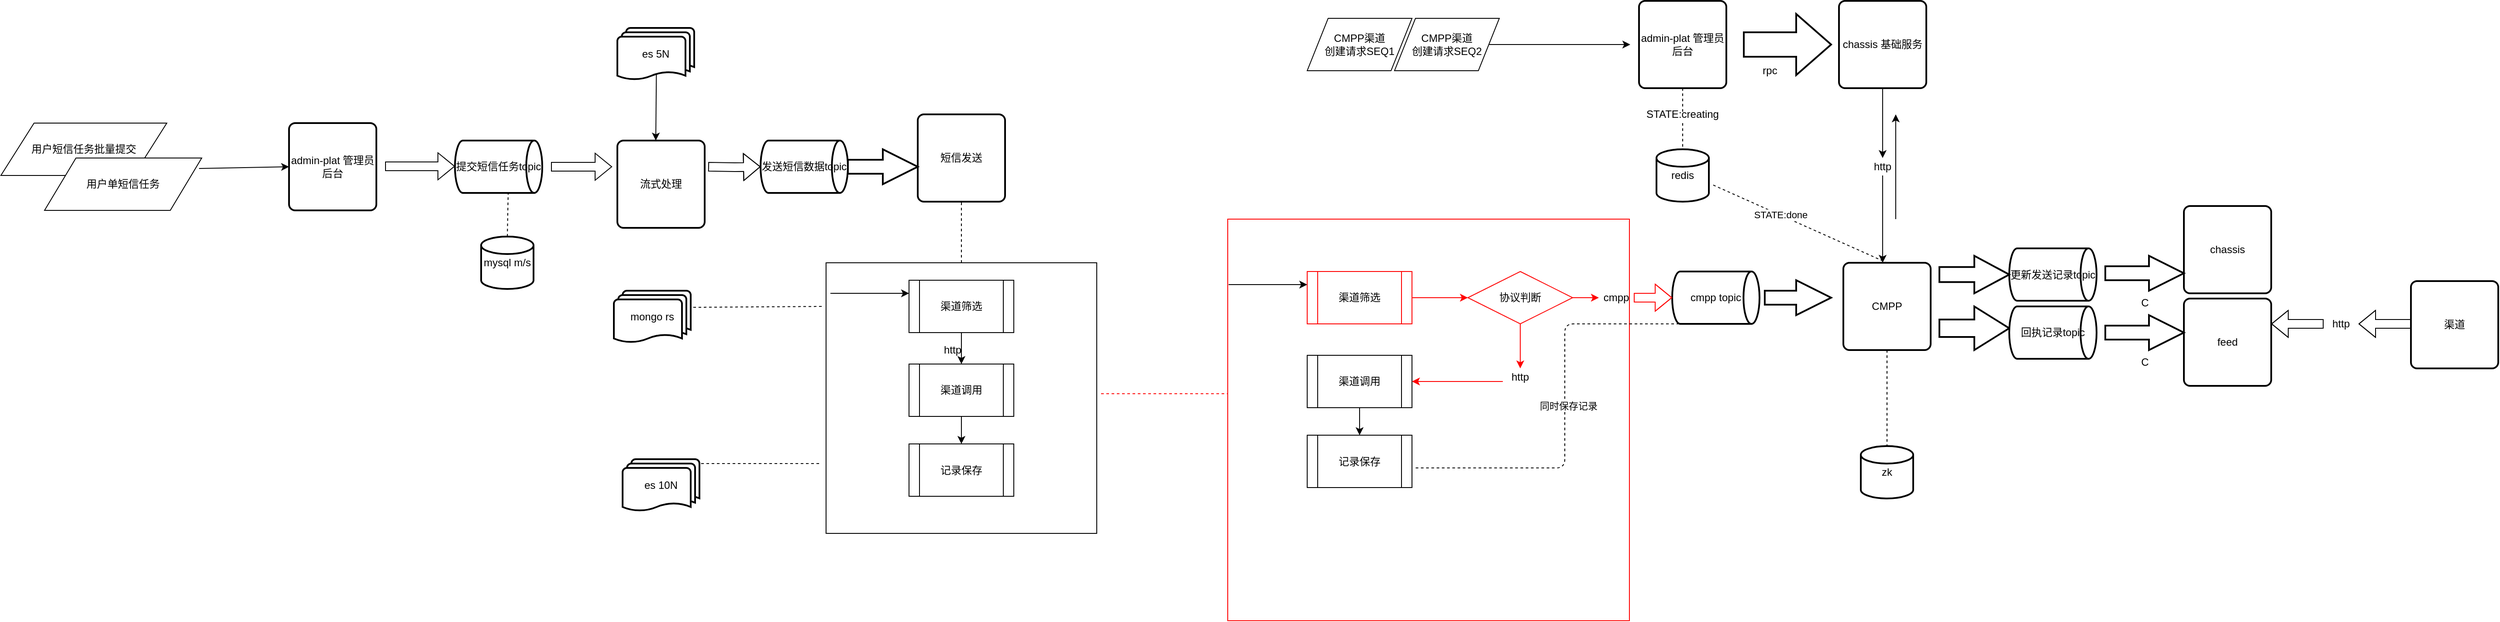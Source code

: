 <mxfile version="13.1.1" type="github">
  <diagram id="C5RBs43oDa-KdzZeNtuy" name="Page-1">
    <mxGraphModel dx="2249" dy="713" grid="1" gridSize="10" guides="1" tooltips="1" connect="1" arrows="1" fold="1" page="1" pageScale="1" pageWidth="827" pageHeight="1169" math="0" shadow="0">
      <root>
        <mxCell id="WIyWlLk6GJQsqaUBKTNV-0" />
        <mxCell id="WIyWlLk6GJQsqaUBKTNV-1" parent="WIyWlLk6GJQsqaUBKTNV-0" />
        <mxCell id="lUR4yZglo8CspkgjD0Uk-7" value="用户短信任务批量提交" style="shape=parallelogram;perimeter=parallelogramPerimeter;whiteSpace=wrap;html=1;" parent="WIyWlLk6GJQsqaUBKTNV-1" vertex="1">
          <mxGeometry x="-470" y="200" width="190" height="60" as="geometry" />
        </mxCell>
        <mxCell id="lUR4yZglo8CspkgjD0Uk-5" value="" style="edgeStyle=orthogonalEdgeStyle;shape=flexArrow;rounded=0;orthogonalLoop=1;jettySize=auto;html=1;entryX=0;entryY=0.5;entryDx=0;entryDy=0;entryPerimeter=0;" parent="WIyWlLk6GJQsqaUBKTNV-1" target="lUR4yZglo8CspkgjD0Uk-69" edge="1">
          <mxGeometry relative="1" as="geometry">
            <mxPoint x="340" y="250" as="sourcePoint" />
            <mxPoint x="414" y="250" as="targetPoint" />
          </mxGeometry>
        </mxCell>
        <mxCell id="lUR4yZglo8CspkgjD0Uk-3" value="" style="edgeStyle=orthogonalEdgeStyle;shape=flexArrow;rounded=0;orthogonalLoop=1;jettySize=auto;html=1;" parent="WIyWlLk6GJQsqaUBKTNV-1" edge="1">
          <mxGeometry relative="1" as="geometry">
            <mxPoint x="50" y="249.5" as="targetPoint" />
            <mxPoint x="-30" y="249.5" as="sourcePoint" />
          </mxGeometry>
        </mxCell>
        <mxCell id="lUR4yZglo8CspkgjD0Uk-2" value="用户单短信任务" style="shape=parallelogram;perimeter=parallelogramPerimeter;whiteSpace=wrap;html=1;" parent="WIyWlLk6GJQsqaUBKTNV-1" vertex="1">
          <mxGeometry x="-420" y="240" width="180" height="60" as="geometry" />
        </mxCell>
        <mxCell id="lUR4yZglo8CspkgjD0Uk-6" value="" style="edgeStyle=orthogonalEdgeStyle;shape=flexArrow;rounded=0;orthogonalLoop=1;jettySize=auto;html=1;" parent="WIyWlLk6GJQsqaUBKTNV-1" edge="1">
          <mxGeometry relative="1" as="geometry">
            <mxPoint x="160" y="250" as="sourcePoint" />
            <mxPoint x="230" y="250" as="targetPoint" />
          </mxGeometry>
        </mxCell>
        <mxCell id="lUR4yZglo8CspkgjD0Uk-11" value="" style="whiteSpace=wrap;html=1;aspect=fixed;" parent="WIyWlLk6GJQsqaUBKTNV-1" vertex="1">
          <mxGeometry x="475" y="360" width="310" height="310" as="geometry" />
        </mxCell>
        <mxCell id="lUR4yZglo8CspkgjD0Uk-12" value="" style="endArrow=none;dashed=1;html=1;entryX=0.5;entryY=1;entryDx=0;entryDy=0;" parent="WIyWlLk6GJQsqaUBKTNV-1" source="lUR4yZglo8CspkgjD0Uk-11" target="lUR4yZglo8CspkgjD0Uk-73" edge="1">
          <mxGeometry width="50" height="50" relative="1" as="geometry">
            <mxPoint x="390" y="410" as="sourcePoint" />
            <mxPoint x="600" y="280" as="targetPoint" />
          </mxGeometry>
        </mxCell>
        <mxCell id="lUR4yZglo8CspkgjD0Uk-17" value="渠道调用" style="shape=process;whiteSpace=wrap;html=1;backgroundOutline=1;" parent="WIyWlLk6GJQsqaUBKTNV-1" vertex="1">
          <mxGeometry x="570" y="476" width="120" height="60" as="geometry" />
        </mxCell>
        <mxCell id="lUR4yZglo8CspkgjD0Uk-18" value="记录保存" style="shape=process;whiteSpace=wrap;html=1;backgroundOutline=1;" parent="WIyWlLk6GJQsqaUBKTNV-1" vertex="1">
          <mxGeometry x="570" y="567.5" width="120" height="60" as="geometry" />
        </mxCell>
        <mxCell id="lUR4yZglo8CspkgjD0Uk-19" value="渠道筛选" style="shape=process;whiteSpace=wrap;html=1;backgroundOutline=1;" parent="WIyWlLk6GJQsqaUBKTNV-1" vertex="1">
          <mxGeometry x="570" y="380" width="120" height="60" as="geometry" />
        </mxCell>
        <mxCell id="lUR4yZglo8CspkgjD0Uk-20" value="" style="endArrow=none;dashed=1;html=1;" parent="WIyWlLk6GJQsqaUBKTNV-1" edge="1">
          <mxGeometry width="50" height="50" relative="1" as="geometry">
            <mxPoint x="332" y="590" as="sourcePoint" />
            <mxPoint x="470" y="590" as="targetPoint" />
          </mxGeometry>
        </mxCell>
        <mxCell id="lUR4yZglo8CspkgjD0Uk-22" value="" style="endArrow=none;dashed=1;html=1;exitX=1.034;exitY=0.317;exitDx=0;exitDy=0;exitPerimeter=0;" parent="WIyWlLk6GJQsqaUBKTNV-1" source="lUR4yZglo8CspkgjD0Uk-66" edge="1">
          <mxGeometry width="50" height="50" relative="1" as="geometry">
            <mxPoint x="330" y="410" as="sourcePoint" />
            <mxPoint x="472" y="410" as="targetPoint" />
          </mxGeometry>
        </mxCell>
        <mxCell id="lUR4yZglo8CspkgjD0Uk-36" value="" style="endArrow=none;dashed=1;html=1;entryX=1;entryY=0.613;entryDx=0;entryDy=0;exitX=0.5;exitY=0;exitDx=0;exitDy=0;entryPerimeter=0;" parent="WIyWlLk6GJQsqaUBKTNV-1" edge="1">
          <mxGeometry width="50" height="50" relative="1" as="geometry">
            <mxPoint x="110" y="330" as="sourcePoint" />
            <mxPoint x="110.96" y="280" as="targetPoint" />
          </mxGeometry>
        </mxCell>
        <mxCell id="lUR4yZglo8CspkgjD0Uk-37" value="" style="endArrow=classic;html=1;entryX=0.5;entryY=0;entryDx=0;entryDy=0;exitX=0.508;exitY=0.888;exitDx=0;exitDy=0;exitPerimeter=0;" parent="WIyWlLk6GJQsqaUBKTNV-1" edge="1">
          <mxGeometry width="50" height="50" relative="1" as="geometry">
            <mxPoint x="280.96" y="111.04" as="sourcePoint" />
            <mxPoint x="280" y="220" as="targetPoint" />
          </mxGeometry>
        </mxCell>
        <mxCell id="lUR4yZglo8CspkgjD0Uk-38" value="" style="endArrow=classic;html=1;exitX=0.5;exitY=1;exitDx=0;exitDy=0;entryX=0.5;entryY=0;entryDx=0;entryDy=0;" parent="WIyWlLk6GJQsqaUBKTNV-1" source="lUR4yZglo8CspkgjD0Uk-19" target="lUR4yZglo8CspkgjD0Uk-17" edge="1">
          <mxGeometry width="50" height="50" relative="1" as="geometry">
            <mxPoint x="420" y="520" as="sourcePoint" />
            <mxPoint x="470" y="470" as="targetPoint" />
          </mxGeometry>
        </mxCell>
        <mxCell id="lUR4yZglo8CspkgjD0Uk-39" value="" style="endArrow=classic;html=1;exitX=0.5;exitY=1;exitDx=0;exitDy=0;entryX=0.5;entryY=0;entryDx=0;entryDy=0;" parent="WIyWlLk6GJQsqaUBKTNV-1" source="lUR4yZglo8CspkgjD0Uk-17" target="lUR4yZglo8CspkgjD0Uk-18" edge="1">
          <mxGeometry width="50" height="50" relative="1" as="geometry">
            <mxPoint x="640" y="450" as="sourcePoint" />
            <mxPoint x="640" y="480" as="targetPoint" />
          </mxGeometry>
        </mxCell>
        <mxCell id="lUR4yZglo8CspkgjD0Uk-40" value="" style="endArrow=classic;html=1;entryX=0;entryY=0.25;entryDx=0;entryDy=0;" parent="WIyWlLk6GJQsqaUBKTNV-1" target="lUR4yZglo8CspkgjD0Uk-19" edge="1">
          <mxGeometry width="50" height="50" relative="1" as="geometry">
            <mxPoint x="480" y="395" as="sourcePoint" />
            <mxPoint x="470" y="470" as="targetPoint" />
          </mxGeometry>
        </mxCell>
        <mxCell id="lUR4yZglo8CspkgjD0Uk-43" value="http" style="text;html=1;strokeColor=none;fillColor=none;align=center;verticalAlign=middle;whiteSpace=wrap;rounded=0;" parent="WIyWlLk6GJQsqaUBKTNV-1" vertex="1">
          <mxGeometry x="600" y="450" width="40" height="20" as="geometry" />
        </mxCell>
        <mxCell id="lUR4yZglo8CspkgjD0Uk-46" value="" style="endArrow=none;dashed=1;html=1;strokeColor=#FF0000;" parent="WIyWlLk6GJQsqaUBKTNV-1" edge="1">
          <mxGeometry width="50" height="50" relative="1" as="geometry">
            <mxPoint x="790" y="510" as="sourcePoint" />
            <mxPoint x="940" y="510" as="targetPoint" />
          </mxGeometry>
        </mxCell>
        <mxCell id="lUR4yZglo8CspkgjD0Uk-47" value="" style="whiteSpace=wrap;html=1;aspect=fixed;strokeColor=#FF0000;" parent="WIyWlLk6GJQsqaUBKTNV-1" vertex="1">
          <mxGeometry x="935" y="310" width="460" height="460" as="geometry" />
        </mxCell>
        <mxCell id="lUR4yZglo8CspkgjD0Uk-48" value="渠道调用" style="shape=process;whiteSpace=wrap;html=1;backgroundOutline=1;strokeColor=#000000;" parent="WIyWlLk6GJQsqaUBKTNV-1" vertex="1">
          <mxGeometry x="1026" y="466" width="120" height="60" as="geometry" />
        </mxCell>
        <mxCell id="lUR4yZglo8CspkgjD0Uk-49" value="记录保存" style="shape=process;whiteSpace=wrap;html=1;backgroundOutline=1;strokeColor=#000000;" parent="WIyWlLk6GJQsqaUBKTNV-1" vertex="1">
          <mxGeometry x="1026" y="557.5" width="120" height="60" as="geometry" />
        </mxCell>
        <mxCell id="lUR4yZglo8CspkgjD0Uk-50" value="渠道筛选" style="shape=process;whiteSpace=wrap;html=1;backgroundOutline=1;strokeColor=#FF0000;" parent="WIyWlLk6GJQsqaUBKTNV-1" vertex="1">
          <mxGeometry x="1026" y="370" width="120" height="60" as="geometry" />
        </mxCell>
        <mxCell id="lUR4yZglo8CspkgjD0Uk-52" value="" style="endArrow=classic;html=1;exitX=0.5;exitY=1;exitDx=0;exitDy=0;entryX=0.5;entryY=0;entryDx=0;entryDy=0;strokeColor=#000000;" parent="WIyWlLk6GJQsqaUBKTNV-1" source="lUR4yZglo8CspkgjD0Uk-48" target="lUR4yZglo8CspkgjD0Uk-49" edge="1">
          <mxGeometry width="50" height="50" relative="1" as="geometry">
            <mxPoint x="1096" y="440" as="sourcePoint" />
            <mxPoint x="1096" y="470" as="targetPoint" />
          </mxGeometry>
        </mxCell>
        <mxCell id="lUR4yZglo8CspkgjD0Uk-53" value="" style="endArrow=classic;html=1;entryX=0;entryY=0.25;entryDx=0;entryDy=0;strokeColor=#000000;" parent="WIyWlLk6GJQsqaUBKTNV-1" target="lUR4yZglo8CspkgjD0Uk-50" edge="1">
          <mxGeometry width="50" height="50" relative="1" as="geometry">
            <mxPoint x="936" y="385" as="sourcePoint" />
            <mxPoint x="926" y="460" as="targetPoint" />
          </mxGeometry>
        </mxCell>
        <mxCell id="lUR4yZglo8CspkgjD0Uk-55" value="协议判断" style="rhombus;whiteSpace=wrap;html=1;strokeColor=#FF0000;fillColor=#FFFFFF;" parent="WIyWlLk6GJQsqaUBKTNV-1" vertex="1">
          <mxGeometry x="1210" y="370" width="120" height="60" as="geometry" />
        </mxCell>
        <mxCell id="lUR4yZglo8CspkgjD0Uk-58" value="" style="endArrow=classic;html=1;strokeColor=#FF0000;exitX=1;exitY=0.5;exitDx=0;exitDy=0;entryX=0;entryY=0.5;entryDx=0;entryDy=0;" parent="WIyWlLk6GJQsqaUBKTNV-1" source="lUR4yZglo8CspkgjD0Uk-50" target="lUR4yZglo8CspkgjD0Uk-55" edge="1">
          <mxGeometry width="50" height="50" relative="1" as="geometry">
            <mxPoint x="930" y="610" as="sourcePoint" />
            <mxPoint x="980" y="560" as="targetPoint" />
          </mxGeometry>
        </mxCell>
        <mxCell id="lUR4yZglo8CspkgjD0Uk-65" value="es 10N" style="strokeWidth=2;html=1;shape=mxgraph.flowchart.multi-document;whiteSpace=wrap;fillColor=#FFFFFF;" parent="WIyWlLk6GJQsqaUBKTNV-1" vertex="1">
          <mxGeometry x="242" y="585" width="88" height="60" as="geometry" />
        </mxCell>
        <mxCell id="lUR4yZglo8CspkgjD0Uk-66" value="mongo rs" style="strokeWidth=2;html=1;shape=mxgraph.flowchart.multi-document;whiteSpace=wrap;fillColor=#FFFFFF;" parent="WIyWlLk6GJQsqaUBKTNV-1" vertex="1">
          <mxGeometry x="232" y="392" width="88" height="60" as="geometry" />
        </mxCell>
        <mxCell id="lUR4yZglo8CspkgjD0Uk-67" value="mysql m/s" style="strokeWidth=2;html=1;shape=mxgraph.flowchart.database;whiteSpace=wrap;fillColor=#FFFFFF;" parent="WIyWlLk6GJQsqaUBKTNV-1" vertex="1">
          <mxGeometry x="80" y="330" width="60" height="60" as="geometry" />
        </mxCell>
        <mxCell id="lUR4yZglo8CspkgjD0Uk-68" value="es 5N" style="strokeWidth=2;html=1;shape=mxgraph.flowchart.multi-document;whiteSpace=wrap;fillColor=#FFFFFF;" parent="WIyWlLk6GJQsqaUBKTNV-1" vertex="1">
          <mxGeometry x="236" y="91" width="88" height="60" as="geometry" />
        </mxCell>
        <mxCell id="lUR4yZglo8CspkgjD0Uk-69" value="发送短信数据topic" style="strokeWidth=2;html=1;shape=mxgraph.flowchart.direct_data;whiteSpace=wrap;fillColor=#FFFFFF;" parent="WIyWlLk6GJQsqaUBKTNV-1" vertex="1">
          <mxGeometry x="400" y="220" width="100" height="60" as="geometry" />
        </mxCell>
        <mxCell id="lUR4yZglo8CspkgjD0Uk-70" value="提交短信任务topic" style="strokeWidth=2;html=1;shape=mxgraph.flowchart.direct_data;whiteSpace=wrap;fillColor=#FFFFFF;" parent="WIyWlLk6GJQsqaUBKTNV-1" vertex="1">
          <mxGeometry x="50" y="220" width="100" height="60" as="geometry" />
        </mxCell>
        <mxCell id="lUR4yZglo8CspkgjD0Uk-73" value="短信发送" style="rounded=1;whiteSpace=wrap;html=1;absoluteArcSize=1;arcSize=14;strokeWidth=2;fillColor=#FFFFFF;" parent="WIyWlLk6GJQsqaUBKTNV-1" vertex="1">
          <mxGeometry x="580" y="190" width="100" height="100" as="geometry" />
        </mxCell>
        <mxCell id="lUR4yZglo8CspkgjD0Uk-74" value="" style="verticalLabelPosition=bottom;verticalAlign=top;html=1;strokeWidth=2;shape=mxgraph.arrows2.arrow;dy=0.6;dx=40;notch=0;fillColor=#FFFFFF;" parent="WIyWlLk6GJQsqaUBKTNV-1" vertex="1">
          <mxGeometry x="500" y="230" width="80" height="40" as="geometry" />
        </mxCell>
        <mxCell id="lUR4yZglo8CspkgjD0Uk-75" value="&lt;span&gt;流式处理&lt;/span&gt;" style="rounded=1;whiteSpace=wrap;html=1;absoluteArcSize=1;arcSize=14;strokeWidth=2;fillColor=#FFFFFF;" parent="WIyWlLk6GJQsqaUBKTNV-1" vertex="1">
          <mxGeometry x="236" y="220" width="100" height="100" as="geometry" />
        </mxCell>
        <mxCell id="lUR4yZglo8CspkgjD0Uk-77" value="cmpp topic" style="strokeWidth=2;html=1;shape=mxgraph.flowchart.direct_data;whiteSpace=wrap;fillColor=#FFFFFF;" parent="WIyWlLk6GJQsqaUBKTNV-1" vertex="1">
          <mxGeometry x="1444" y="370" width="100" height="60" as="geometry" />
        </mxCell>
        <mxCell id="lUR4yZglo8CspkgjD0Uk-81" value="" style="edgeStyle=elbowEdgeStyle;shape=flexArrow;rounded=0;orthogonalLoop=1;jettySize=auto;elbow=vertical;html=1;strokeColor=#FF0000;" parent="WIyWlLk6GJQsqaUBKTNV-1" source="lUR4yZglo8CspkgjD0Uk-79" target="lUR4yZglo8CspkgjD0Uk-77" edge="1">
          <mxGeometry relative="1" as="geometry" />
        </mxCell>
        <mxCell id="lUR4yZglo8CspkgjD0Uk-79" value="cmpp" style="text;html=1;strokeColor=none;fillColor=none;align=center;verticalAlign=middle;whiteSpace=wrap;rounded=0;" parent="WIyWlLk6GJQsqaUBKTNV-1" vertex="1">
          <mxGeometry x="1360" y="390" width="40" height="20" as="geometry" />
        </mxCell>
        <mxCell id="lUR4yZglo8CspkgjD0Uk-80" value="" style="endArrow=classic;html=1;strokeColor=#FF0000;exitX=1;exitY=0.5;exitDx=0;exitDy=0;entryX=0;entryY=0.5;entryDx=0;entryDy=0;entryPerimeter=0;" parent="WIyWlLk6GJQsqaUBKTNV-1" source="lUR4yZglo8CspkgjD0Uk-55" target="lUR4yZglo8CspkgjD0Uk-79" edge="1">
          <mxGeometry width="50" height="50" relative="1" as="geometry">
            <mxPoint x="1330" y="400" as="sourcePoint" />
            <mxPoint x="1400" y="400" as="targetPoint" />
            <Array as="points" />
          </mxGeometry>
        </mxCell>
        <mxCell id="lUR4yZglo8CspkgjD0Uk-82" value="http" style="text;html=1;strokeColor=none;fillColor=none;align=center;verticalAlign=middle;whiteSpace=wrap;rounded=0;" parent="WIyWlLk6GJQsqaUBKTNV-1" vertex="1">
          <mxGeometry x="1250" y="481" width="40" height="20" as="geometry" />
        </mxCell>
        <mxCell id="lUR4yZglo8CspkgjD0Uk-89" value="" style="endArrow=classic;html=1;strokeColor=#FF0000;exitX=0.5;exitY=1;exitDx=0;exitDy=0;entryX=0.5;entryY=0;entryDx=0;entryDy=0;" parent="WIyWlLk6GJQsqaUBKTNV-1" source="lUR4yZglo8CspkgjD0Uk-55" target="lUR4yZglo8CspkgjD0Uk-82" edge="1">
          <mxGeometry width="50" height="50" relative="1" as="geometry">
            <mxPoint x="1260" y="470" as="sourcePoint" />
            <mxPoint x="1310" y="420" as="targetPoint" />
          </mxGeometry>
        </mxCell>
        <mxCell id="lUR4yZglo8CspkgjD0Uk-90" value="" style="endArrow=classic;html=1;strokeColor=#FF0000;exitX=0;exitY=0.75;exitDx=0;exitDy=0;" parent="WIyWlLk6GJQsqaUBKTNV-1" source="lUR4yZglo8CspkgjD0Uk-82" target="lUR4yZglo8CspkgjD0Uk-48" edge="1">
          <mxGeometry width="50" height="50" relative="1" as="geometry">
            <mxPoint x="1190" y="530" as="sourcePoint" />
            <mxPoint x="1240" y="480" as="targetPoint" />
          </mxGeometry>
        </mxCell>
        <mxCell id="lUR4yZglo8CspkgjD0Uk-92" value="" style="verticalLabelPosition=bottom;verticalAlign=top;html=1;strokeWidth=2;shape=mxgraph.arrows2.arrow;dy=0.6;dx=40;notch=0;fillColor=#FFFFFF;" parent="WIyWlLk6GJQsqaUBKTNV-1" vertex="1">
          <mxGeometry x="1550" y="380" width="76" height="40" as="geometry" />
        </mxCell>
        <mxCell id="lUR4yZglo8CspkgjD0Uk-93" value="更新发送记录topic" style="strokeWidth=2;html=1;shape=mxgraph.flowchart.direct_data;whiteSpace=wrap;fillColor=#FFFFFF;" parent="WIyWlLk6GJQsqaUBKTNV-1" vertex="1">
          <mxGeometry x="1830" y="343.5" width="100" height="60" as="geometry" />
        </mxCell>
        <mxCell id="lUR4yZglo8CspkgjD0Uk-94" value="" style="verticalLabelPosition=bottom;verticalAlign=top;html=1;strokeWidth=2;shape=mxgraph.arrows2.arrow;dy=0.6;dx=40;notch=0;fillColor=#FFFFFF;" parent="WIyWlLk6GJQsqaUBKTNV-1" vertex="1">
          <mxGeometry x="1750" y="352" width="80" height="43" as="geometry" />
        </mxCell>
        <mxCell id="lUR4yZglo8CspkgjD0Uk-95" value="" style="verticalLabelPosition=bottom;verticalAlign=top;html=1;strokeWidth=2;shape=mxgraph.arrows2.arrow;dy=0.6;dx=40;notch=0;fillColor=#FFFFFF;" parent="WIyWlLk6GJQsqaUBKTNV-1" vertex="1">
          <mxGeometry x="1750" y="410" width="80" height="50" as="geometry" />
        </mxCell>
        <mxCell id="lUR4yZglo8CspkgjD0Uk-96" value="回执记录topic" style="strokeWidth=2;html=1;shape=mxgraph.flowchart.direct_data;whiteSpace=wrap;fillColor=#FFFFFF;" parent="WIyWlLk6GJQsqaUBKTNV-1" vertex="1">
          <mxGeometry x="1830" y="410" width="100" height="60" as="geometry" />
        </mxCell>
        <mxCell id="lUR4yZglo8CspkgjD0Uk-97" value="feed" style="rounded=1;whiteSpace=wrap;html=1;absoluteArcSize=1;arcSize=14;strokeWidth=2;fillColor=#FFFFFF;" parent="WIyWlLk6GJQsqaUBKTNV-1" vertex="1">
          <mxGeometry x="2030" y="401" width="100" height="100" as="geometry" />
        </mxCell>
        <mxCell id="lUR4yZglo8CspkgjD0Uk-98" value="chassis" style="rounded=1;whiteSpace=wrap;html=1;absoluteArcSize=1;arcSize=14;strokeWidth=2;fillColor=#FFFFFF;" parent="WIyWlLk6GJQsqaUBKTNV-1" vertex="1">
          <mxGeometry x="2030" y="295" width="100" height="100" as="geometry" />
        </mxCell>
        <mxCell id="lUR4yZglo8CspkgjD0Uk-99" value="C" style="verticalLabelPosition=bottom;verticalAlign=top;html=1;strokeWidth=2;shape=mxgraph.arrows2.arrow;dy=0.6;dx=40;notch=0;fillColor=#FFFFFF;" parent="WIyWlLk6GJQsqaUBKTNV-1" vertex="1">
          <mxGeometry x="1940" y="420" width="90" height="40" as="geometry" />
        </mxCell>
        <mxCell id="lUR4yZglo8CspkgjD0Uk-108" value="C" style="verticalLabelPosition=bottom;verticalAlign=top;html=1;strokeWidth=2;shape=mxgraph.arrows2.arrow;dy=0.6;dx=40;notch=0;fillColor=#FFFFFF;" parent="WIyWlLk6GJQsqaUBKTNV-1" vertex="1">
          <mxGeometry x="1940" y="352" width="90" height="40" as="geometry" />
        </mxCell>
        <mxCell id="lUR4yZglo8CspkgjD0Uk-113" value="" style="edgeStyle=elbowEdgeStyle;shape=flexArrow;rounded=0;orthogonalLoop=1;jettySize=auto;elbow=vertical;html=1;strokeColor=#000000;" parent="WIyWlLk6GJQsqaUBKTNV-1" source="lUR4yZglo8CspkgjD0Uk-112" target="lUR4yZglo8CspkgjD0Uk-97" edge="1">
          <mxGeometry relative="1" as="geometry" />
        </mxCell>
        <mxCell id="lUR4yZglo8CspkgjD0Uk-112" value="http" style="text;html=1;strokeColor=none;fillColor=none;align=center;verticalAlign=middle;whiteSpace=wrap;rounded=0;" parent="WIyWlLk6GJQsqaUBKTNV-1" vertex="1">
          <mxGeometry x="2190" y="420" width="40" height="20" as="geometry" />
        </mxCell>
        <mxCell id="lUR4yZglo8CspkgjD0Uk-115" value="" style="edgeStyle=elbowEdgeStyle;shape=flexArrow;rounded=0;orthogonalLoop=1;jettySize=auto;elbow=vertical;html=1;strokeColor=#000000;" parent="WIyWlLk6GJQsqaUBKTNV-1" source="lUR4yZglo8CspkgjD0Uk-114" target="lUR4yZglo8CspkgjD0Uk-112" edge="1">
          <mxGeometry relative="1" as="geometry" />
        </mxCell>
        <mxCell id="lUR4yZglo8CspkgjD0Uk-114" value="渠道" style="rounded=1;whiteSpace=wrap;html=1;absoluteArcSize=1;arcSize=14;strokeWidth=2;fillColor=#FFFFFF;" parent="WIyWlLk6GJQsqaUBKTNV-1" vertex="1">
          <mxGeometry x="2290" y="381" width="100" height="100" as="geometry" />
        </mxCell>
        <mxCell id="lUR4yZglo8CspkgjD0Uk-116" value="" style="endArrow=none;dashed=1;html=1;strokeColor=#FFFFFF;entryX=0;entryY=1;entryDx=0;entryDy=0;exitX=1.017;exitY=0.4;exitDx=0;exitDy=0;exitPerimeter=0;" parent="WIyWlLk6GJQsqaUBKTNV-1" source="lUR4yZglo8CspkgjD0Uk-67" target="lUR4yZglo8CspkgjD0Uk-75" edge="1">
          <mxGeometry width="50" height="50" relative="1" as="geometry">
            <mxPoint x="230" y="410" as="sourcePoint" />
            <mxPoint x="280" y="360" as="targetPoint" />
          </mxGeometry>
        </mxCell>
        <mxCell id="lUR4yZglo8CspkgjD0Uk-117" value="" style="endArrow=none;dashed=1;html=1;strokeColor=#000000;exitX=0.5;exitY=1;exitDx=0;exitDy=0;exitPerimeter=0;entryX=1.017;entryY=0.625;entryDx=0;entryDy=0;entryPerimeter=0;edgeStyle=elbowEdgeStyle;" parent="WIyWlLk6GJQsqaUBKTNV-1" source="lUR4yZglo8CspkgjD0Uk-77" target="lUR4yZglo8CspkgjD0Uk-49" edge="1">
          <mxGeometry width="50" height="50" relative="1" as="geometry">
            <mxPoint x="1480" y="400" as="sourcePoint" />
            <mxPoint x="1530" y="350" as="targetPoint" />
          </mxGeometry>
        </mxCell>
        <mxCell id="lUR4yZglo8CspkgjD0Uk-118" value="同时保存记录" style="edgeLabel;html=1;align=center;verticalAlign=middle;resizable=0;points=[];" parent="lUR4yZglo8CspkgjD0Uk-117" vertex="1" connectable="0">
          <mxGeometry x="0.045" y="4" relative="1" as="geometry">
            <mxPoint as="offset" />
          </mxGeometry>
        </mxCell>
        <mxCell id="VhGkUzgQLI79mrX-EeJx-0" value="admin-plat 管理员后台" style="rounded=1;whiteSpace=wrap;html=1;absoluteArcSize=1;arcSize=14;strokeWidth=2;" vertex="1" parent="WIyWlLk6GJQsqaUBKTNV-1">
          <mxGeometry x="1406" y="60" width="100" height="100" as="geometry" />
        </mxCell>
        <mxCell id="VhGkUzgQLI79mrX-EeJx-1" value="&lt;span&gt;CMPP渠道&lt;/span&gt;&lt;br&gt;&lt;span&gt;创建请求SEQ1&lt;/span&gt;" style="shape=parallelogram;perimeter=parallelogramPerimeter;whiteSpace=wrap;html=1;" vertex="1" parent="WIyWlLk6GJQsqaUBKTNV-1">
          <mxGeometry x="1026" y="80" width="120" height="60" as="geometry" />
        </mxCell>
        <mxCell id="VhGkUzgQLI79mrX-EeJx-2" value="CMPP渠道&lt;br&gt;创建请求SEQ2" style="shape=parallelogram;perimeter=parallelogramPerimeter;whiteSpace=wrap;html=1;" vertex="1" parent="WIyWlLk6GJQsqaUBKTNV-1">
          <mxGeometry x="1126" y="80" width="120" height="60" as="geometry" />
        </mxCell>
        <mxCell id="VhGkUzgQLI79mrX-EeJx-8" value="chassis 基础服务" style="rounded=1;whiteSpace=wrap;html=1;absoluteArcSize=1;arcSize=14;strokeWidth=2;" vertex="1" parent="WIyWlLk6GJQsqaUBKTNV-1">
          <mxGeometry x="1635" y="60" width="100" height="100" as="geometry" />
        </mxCell>
        <mxCell id="VhGkUzgQLI79mrX-EeJx-13" value="rpc" style="text;html=1;strokeColor=none;fillColor=none;align=center;verticalAlign=middle;whiteSpace=wrap;rounded=0;" vertex="1" parent="WIyWlLk6GJQsqaUBKTNV-1">
          <mxGeometry x="1536" y="130" width="40" height="20" as="geometry" />
        </mxCell>
        <mxCell id="VhGkUzgQLI79mrX-EeJx-14" value="" style="endArrow=classic;html=1;exitX=1;exitY=0.5;exitDx=0;exitDy=0;" edge="1" parent="WIyWlLk6GJQsqaUBKTNV-1" source="VhGkUzgQLI79mrX-EeJx-2">
          <mxGeometry width="50" height="50" relative="1" as="geometry">
            <mxPoint x="1256" y="150" as="sourcePoint" />
            <mxPoint x="1396" y="110" as="targetPoint" />
          </mxGeometry>
        </mxCell>
        <mxCell id="VhGkUzgQLI79mrX-EeJx-15" value="" style="verticalLabelPosition=bottom;verticalAlign=top;html=1;strokeWidth=2;shape=mxgraph.arrows2.arrow;dy=0.6;dx=40;notch=0;" vertex="1" parent="WIyWlLk6GJQsqaUBKTNV-1">
          <mxGeometry x="1526" y="75" width="100" height="70" as="geometry" />
        </mxCell>
        <mxCell id="VhGkUzgQLI79mrX-EeJx-16" value="redis" style="strokeWidth=2;html=1;shape=mxgraph.flowchart.database;whiteSpace=wrap;" vertex="1" parent="WIyWlLk6GJQsqaUBKTNV-1">
          <mxGeometry x="1426" y="230" width="60" height="60" as="geometry" />
        </mxCell>
        <mxCell id="VhGkUzgQLI79mrX-EeJx-18" value="" style="endArrow=none;dashed=1;html=1;exitX=0.5;exitY=1;exitDx=0;exitDy=0;entryX=0.5;entryY=0;entryDx=0;entryDy=0;entryPerimeter=0;" edge="1" parent="WIyWlLk6GJQsqaUBKTNV-1" source="VhGkUzgQLI79mrX-EeJx-19" target="VhGkUzgQLI79mrX-EeJx-16">
          <mxGeometry width="50" height="50" relative="1" as="geometry">
            <mxPoint x="1300" y="-22" as="sourcePoint" />
            <mxPoint x="1350" y="-72" as="targetPoint" />
          </mxGeometry>
        </mxCell>
        <mxCell id="VhGkUzgQLI79mrX-EeJx-19" value="STATE:creating" style="text;html=1;strokeColor=none;fillColor=none;align=center;verticalAlign=middle;whiteSpace=wrap;rounded=0;" vertex="1" parent="WIyWlLk6GJQsqaUBKTNV-1">
          <mxGeometry x="1436" y="180" width="40" height="20" as="geometry" />
        </mxCell>
        <mxCell id="VhGkUzgQLI79mrX-EeJx-21" value="" style="endArrow=none;dashed=1;html=1;exitX=0.5;exitY=1;exitDx=0;exitDy=0;" edge="1" parent="WIyWlLk6GJQsqaUBKTNV-1" source="VhGkUzgQLI79mrX-EeJx-0">
          <mxGeometry width="50" height="50" relative="1" as="geometry">
            <mxPoint x="1456" y="60" as="sourcePoint" />
            <mxPoint x="1456" y="190" as="targetPoint" />
          </mxGeometry>
        </mxCell>
        <mxCell id="VhGkUzgQLI79mrX-EeJx-24" value="CMPP" style="rounded=1;whiteSpace=wrap;html=1;absoluteArcSize=1;arcSize=14;strokeWidth=2;" vertex="1" parent="WIyWlLk6GJQsqaUBKTNV-1">
          <mxGeometry x="1640" y="360" width="100" height="100" as="geometry" />
        </mxCell>
        <mxCell id="VhGkUzgQLI79mrX-EeJx-26" value="" style="endArrow=classic;html=1;exitX=0.5;exitY=1;exitDx=0;exitDy=0;" edge="1" parent="WIyWlLk6GJQsqaUBKTNV-1" source="VhGkUzgQLI79mrX-EeJx-28">
          <mxGeometry width="50" height="50" relative="1" as="geometry">
            <mxPoint x="1600" y="240" as="sourcePoint" />
            <mxPoint x="1685" y="360" as="targetPoint" />
          </mxGeometry>
        </mxCell>
        <mxCell id="VhGkUzgQLI79mrX-EeJx-27" value="" style="endArrow=classic;html=1;" edge="1" parent="WIyWlLk6GJQsqaUBKTNV-1">
          <mxGeometry width="50" height="50" relative="1" as="geometry">
            <mxPoint x="1700" y="310" as="sourcePoint" />
            <mxPoint x="1700" y="190" as="targetPoint" />
          </mxGeometry>
        </mxCell>
        <mxCell id="VhGkUzgQLI79mrX-EeJx-29" value="" style="endArrow=none;dashed=1;html=1;entryX=0.5;entryY=0;entryDx=0;entryDy=0;exitX=1.083;exitY=0.683;exitDx=0;exitDy=0;exitPerimeter=0;" edge="1" parent="WIyWlLk6GJQsqaUBKTNV-1" source="VhGkUzgQLI79mrX-EeJx-16" target="VhGkUzgQLI79mrX-EeJx-24">
          <mxGeometry width="50" height="50" relative="1" as="geometry">
            <mxPoint x="1550" y="-22" as="sourcePoint" />
            <mxPoint x="1600" y="-72" as="targetPoint" />
          </mxGeometry>
        </mxCell>
        <mxCell id="VhGkUzgQLI79mrX-EeJx-30" value="STATE:done" style="edgeLabel;html=1;align=center;verticalAlign=middle;resizable=0;points=[];" vertex="1" connectable="0" parent="VhGkUzgQLI79mrX-EeJx-29">
          <mxGeometry x="-0.251" y="-5" relative="1" as="geometry">
            <mxPoint x="4.35" y="-4.12" as="offset" />
          </mxGeometry>
        </mxCell>
        <mxCell id="VhGkUzgQLI79mrX-EeJx-31" value="zk" style="strokeWidth=2;html=1;shape=mxgraph.flowchart.database;whiteSpace=wrap;" vertex="1" parent="WIyWlLk6GJQsqaUBKTNV-1">
          <mxGeometry x="1660" y="570" width="60" height="60" as="geometry" />
        </mxCell>
        <mxCell id="VhGkUzgQLI79mrX-EeJx-32" value="" style="endArrow=none;dashed=1;html=1;entryX=0.5;entryY=0;entryDx=0;entryDy=0;entryPerimeter=0;" edge="1" parent="WIyWlLk6GJQsqaUBKTNV-1" target="VhGkUzgQLI79mrX-EeJx-31">
          <mxGeometry width="50" height="50" relative="1" as="geometry">
            <mxPoint x="1690" y="460" as="sourcePoint" />
            <mxPoint x="1695" y="570" as="targetPoint" />
          </mxGeometry>
        </mxCell>
        <mxCell id="VhGkUzgQLI79mrX-EeJx-28" value="http" style="text;html=1;strokeColor=none;fillColor=none;align=center;verticalAlign=middle;whiteSpace=wrap;rounded=0;" vertex="1" parent="WIyWlLk6GJQsqaUBKTNV-1">
          <mxGeometry x="1665" y="240" width="40" height="20" as="geometry" />
        </mxCell>
        <mxCell id="VhGkUzgQLI79mrX-EeJx-34" value="" style="endArrow=classic;html=1;exitX=0.5;exitY=1;exitDx=0;exitDy=0;" edge="1" parent="WIyWlLk6GJQsqaUBKTNV-1" source="VhGkUzgQLI79mrX-EeJx-8" target="VhGkUzgQLI79mrX-EeJx-28">
          <mxGeometry width="50" height="50" relative="1" as="geometry">
            <mxPoint x="1685" y="160" as="sourcePoint" />
            <mxPoint x="1685" y="360" as="targetPoint" />
          </mxGeometry>
        </mxCell>
        <mxCell id="VhGkUzgQLI79mrX-EeJx-37" value="admin-plat 管理员后台" style="rounded=1;whiteSpace=wrap;html=1;absoluteArcSize=1;arcSize=14;strokeWidth=2;" vertex="1" parent="WIyWlLk6GJQsqaUBKTNV-1">
          <mxGeometry x="-140" y="200" width="100" height="100" as="geometry" />
        </mxCell>
        <mxCell id="VhGkUzgQLI79mrX-EeJx-38" value="" style="endArrow=classic;html=1;entryX=0;entryY=0.5;entryDx=0;entryDy=0;exitX=0.983;exitY=0.2;exitDx=0;exitDy=0;exitPerimeter=0;" edge="1" parent="WIyWlLk6GJQsqaUBKTNV-1" source="lUR4yZglo8CspkgjD0Uk-2" target="VhGkUzgQLI79mrX-EeJx-37">
          <mxGeometry width="50" height="50" relative="1" as="geometry">
            <mxPoint x="-10" y="470" as="sourcePoint" />
            <mxPoint x="40" y="420" as="targetPoint" />
          </mxGeometry>
        </mxCell>
      </root>
    </mxGraphModel>
  </diagram>
</mxfile>

